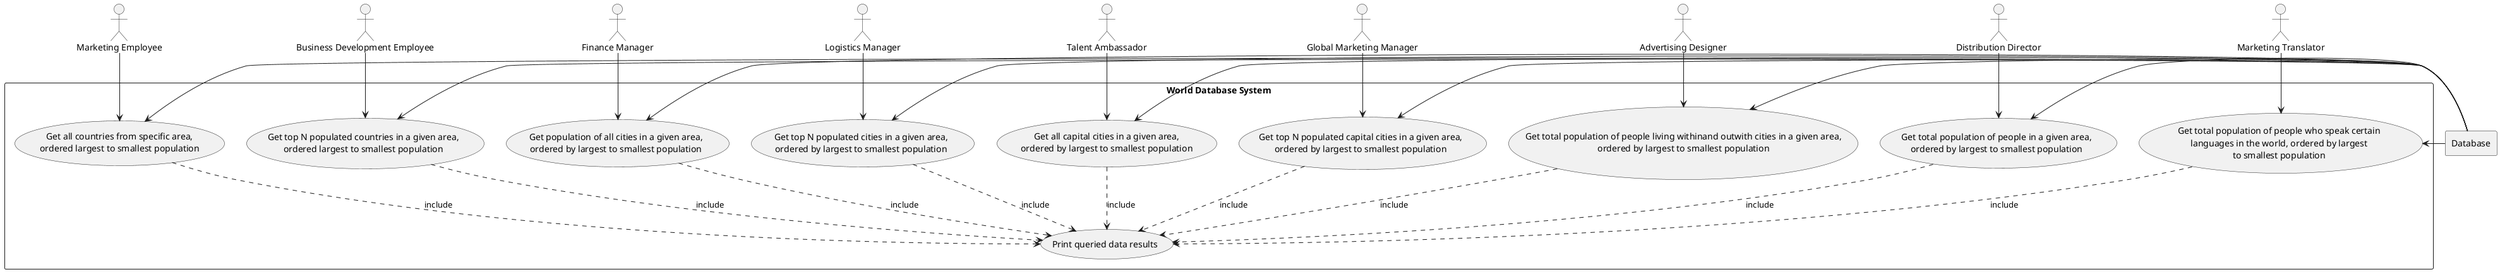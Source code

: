 @startuml
'https://plantuml.com/use-case-diagram

    'Use Case 1'
    actor Marketing as "Marketing Employee"

    rectangle Database

    rectangle "World Database System" {
    usecase UC1 as "Get all countries from specific area,
        ordered largest to smallest population"

    usecase UCa as "Print queried data results"
    top to bottom direction

    Marketing --> UC1
    UC1 ..> UCa : include
    UC1 <- Database
    }

    'Use Case 2'
    actor BusinessDevelopment as "Business Development Employee"

    rectangle Database

    rectangle "World Database System" {
    usecase UC2 as "Get top N populated countries in a given area,
    ordered largest to smallest population"

    usecase UCa as "Print queried data results"
    top to bottom direction

    BusinessDevelopment --> UC2
    UC2 ..> UCa : include
    UC2 <- Database
    }

    'Use Case 3'
    actor FinanceManager as "Finance Manager"
    rectangle Database
    rectangle "World Database System" {
    usecase UC3 as "Get population of all cities in a given area,
    ordered by largest to smallest population"
    usecase UCa as "Print queried data results"
    top to bottom direction
    FinanceManager --> UC3
    UC3 ..> UCa : include
    UC3 <- Database
    }

    'Use Case 4'
    actor LogisticsManager as "Logistics Manager"
    rectangle Database
    rectangle "World Database System" {
    usecase UC4 as "Get top N populated cities in a given area,
    ordered by largest to smallest population"
    usecase UCa as "Print queried data results"
    top to bottom direction
    LogisticsManager --> UC4
    UC4 ..> UCa : include
    UC4 <- Database
    }

    'Use Case 5'
    actor HR as "Talent Ambassador"
    rectangle Database
    rectangle "World Database System" {
    usecase UC5 as "Get all capital cities in a given area,
    ordered by largest to smallest population"
    usecase UCa as "Print queried data results"
    top to bottom direction
    HR --> UC5
    UC5 ..> UCa : include
    UC5 <- Database
    }

    'Use Case 6'
    actor MarketingManager as "Global Marketing Manager"
    rectangle Database
    rectangle "World Database System" {
    usecase UC6 as "Get top N populated capital cities in a given area,
    ordered by largest to smallest population"
    usecase UCa as "Print queried data results"
    top to bottom direction
    MarketingManager --> UC6
    UC6 ..> UCa : include
    UC6 <- Database
    }

    'Use Case 7'
    actor AdvertisingDesigner as "Advertising Designer"
    rectangle Database
    rectangle "World Database System" {
    usecase UC7 as "Get total population of people living withinand outwith cities in a given area,
    ordered by largest to smallest population"
    usecase UCa as "Print queried data results"
    top to bottom direction
    AdvertisingDesigner --> UC7
    UC7 ..> UCa : include
    UC7 <- Database
    }

    'Use Case 8'
    actor DistributionDirector as "Distribution Director"
    rectangle Database
    rectangle "World Database System" {
    usecase UC8 as "Get total population of people in a given area,
    ordered by largest to smallest population"
    usecase UCa as "Print queried data results"
    top to bottom direction
    DistributionDirector --> UC8
    UC8 ..> UCa : include
    UC8 <- Database
    }

    'Use Case 9'
   actor MarketingTranslator as "Marketing Translator"
   rectangle Database
   rectangle "World Database System" {
   usecase UC9 as "Get total population of people who speak certain
   languages in the world, ordered by largest
   to smallest population"
   usecase UCa as "Print queried data results"
   top to bottom direction
   MarketingTranslator --> UC9
   UC9 ..> UCa : include
   UC9 <- Database
   }
@enduml